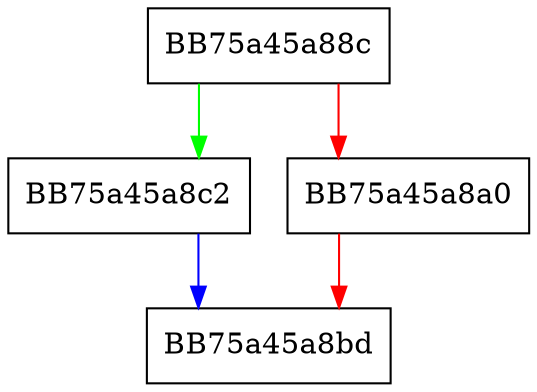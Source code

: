 digraph sqlite3PagerCodec {
  node [shape="box"];
  graph [splines=ortho];
  BB75a45a88c -> BB75a45a8c2 [color="green"];
  BB75a45a88c -> BB75a45a8a0 [color="red"];
  BB75a45a8a0 -> BB75a45a8bd [color="red"];
  BB75a45a8c2 -> BB75a45a8bd [color="blue"];
}